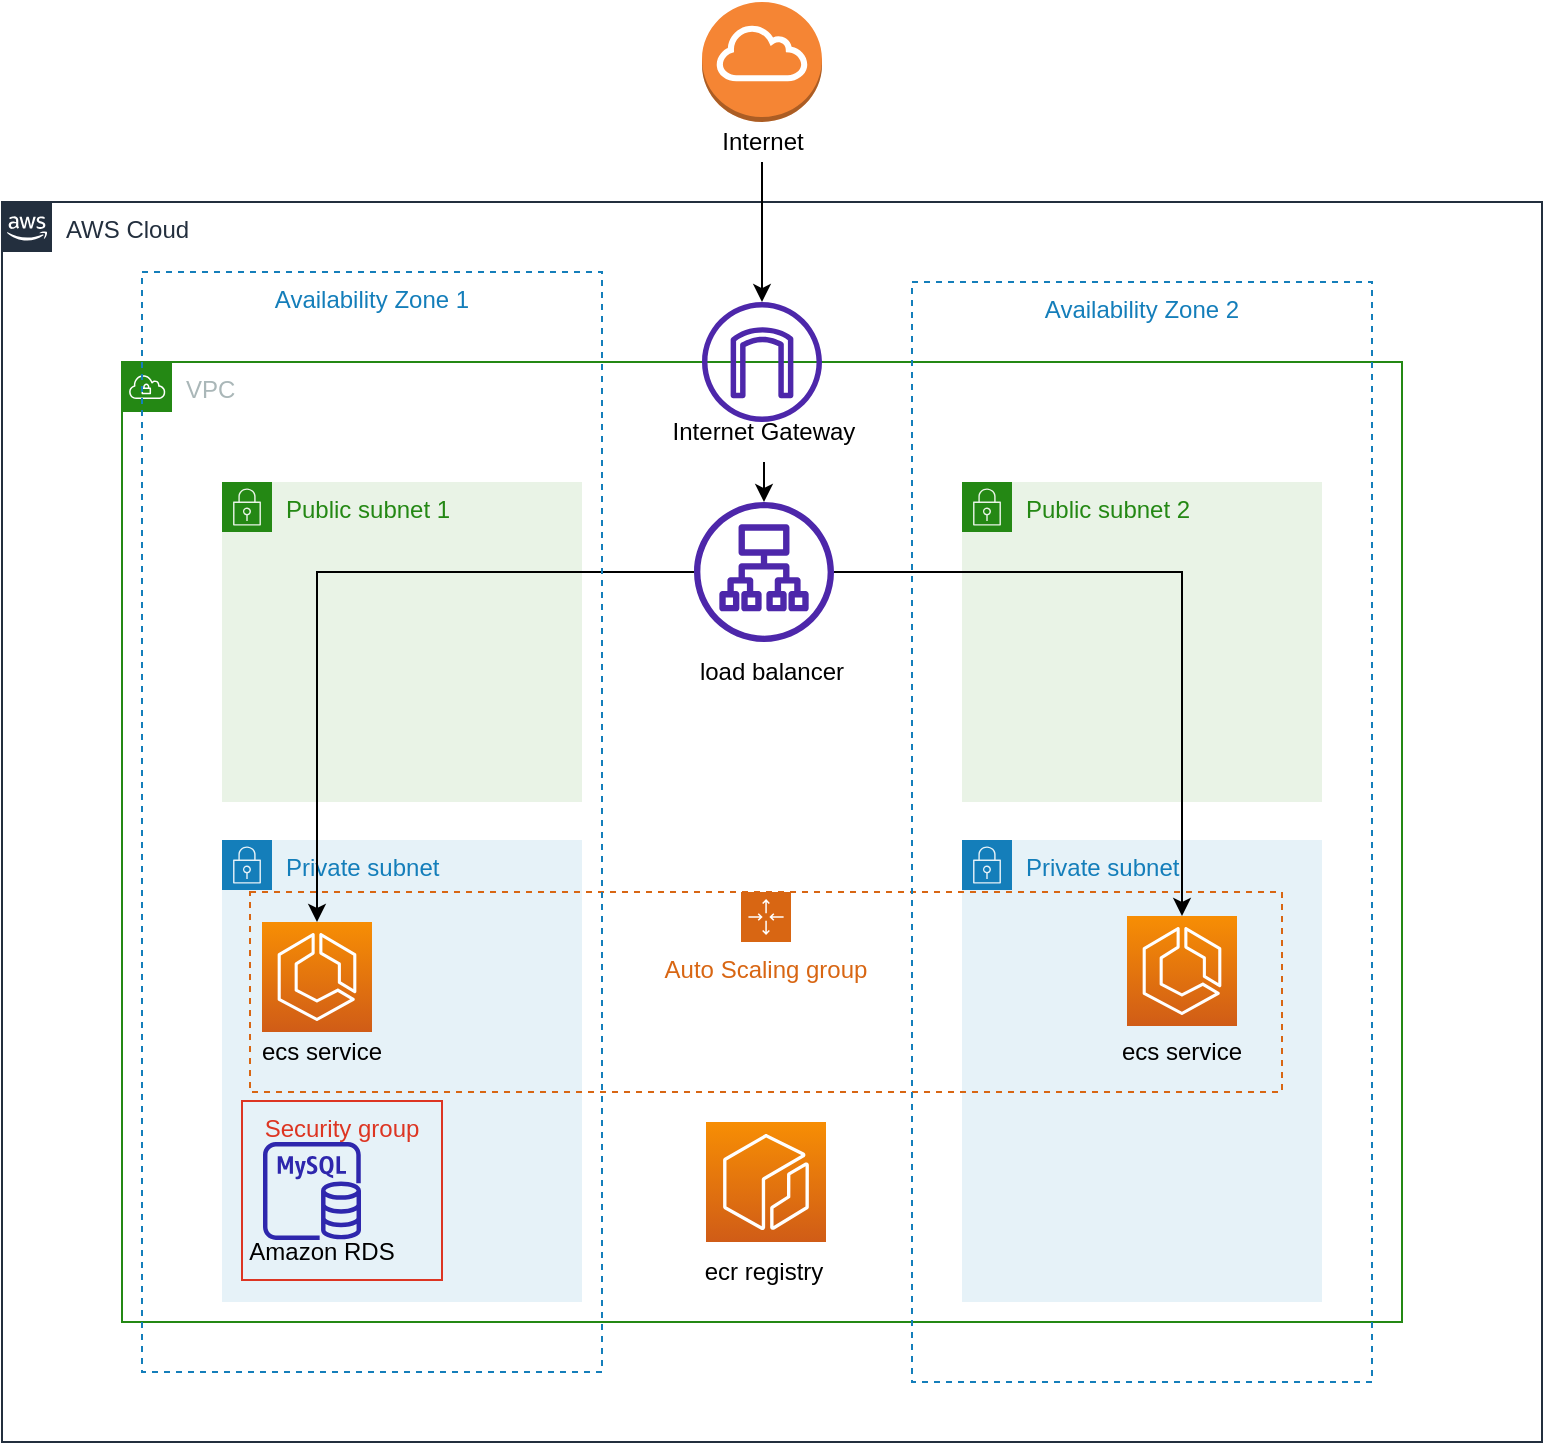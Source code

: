 <mxfile version="16.2.1" type="device"><diagram id="CZTPQxW8pTOCNQCQvpLy" name="Page-1"><mxGraphModel dx="1425" dy="742" grid="1" gridSize="10" guides="1" tooltips="1" connect="1" arrows="1" fold="1" page="1" pageScale="1" pageWidth="827" pageHeight="1169" math="0" shadow="0"><root><mxCell id="0"/><mxCell id="1" parent="0"/><mxCell id="jAD9wG4bTc01tHP25QP0-1" value="VPC" style="points=[[0,0],[0.25,0],[0.5,0],[0.75,0],[1,0],[1,0.25],[1,0.5],[1,0.75],[1,1],[0.75,1],[0.5,1],[0.25,1],[0,1],[0,0.75],[0,0.5],[0,0.25]];outlineConnect=0;gradientColor=none;html=1;whiteSpace=wrap;fontSize=12;fontStyle=0;container=1;pointerEvents=0;collapsible=0;recursiveResize=0;shape=mxgraph.aws4.group;grIcon=mxgraph.aws4.group_vpc;strokeColor=#248814;fillColor=none;verticalAlign=top;align=left;spacingLeft=30;fontColor=#AAB7B8;dashed=0;" vertex="1" parent="1"><mxGeometry x="120" y="280" width="640" height="480" as="geometry"/></mxCell><mxCell id="jAD9wG4bTc01tHP25QP0-2" value="" style="sketch=0;outlineConnect=0;fontColor=#232F3E;gradientColor=none;fillColor=#4D27AA;strokeColor=none;dashed=0;verticalLabelPosition=bottom;verticalAlign=top;align=center;html=1;fontSize=12;fontStyle=0;aspect=fixed;pointerEvents=1;shape=mxgraph.aws4.internet_gateway;" vertex="1" parent="jAD9wG4bTc01tHP25QP0-1"><mxGeometry x="290" y="-30" width="60" height="60" as="geometry"/></mxCell><mxCell id="jAD9wG4bTc01tHP25QP0-5" value="AWS Cloud" style="points=[[0,0],[0.25,0],[0.5,0],[0.75,0],[1,0],[1,0.25],[1,0.5],[1,0.75],[1,1],[0.75,1],[0.5,1],[0.25,1],[0,1],[0,0.75],[0,0.5],[0,0.25]];outlineConnect=0;gradientColor=none;html=1;whiteSpace=wrap;fontSize=12;fontStyle=0;container=1;pointerEvents=0;collapsible=0;recursiveResize=0;shape=mxgraph.aws4.group;grIcon=mxgraph.aws4.group_aws_cloud_alt;strokeColor=#232F3E;fillColor=none;verticalAlign=top;align=left;spacingLeft=30;fontColor=#232F3E;dashed=0;" vertex="1" parent="1"><mxGeometry x="60" y="200" width="770" height="620" as="geometry"/></mxCell><mxCell id="jAD9wG4bTc01tHP25QP0-7" value="" style="sketch=0;outlineConnect=0;fontColor=#232F3E;gradientColor=none;fillColor=#4D27AA;strokeColor=none;dashed=0;verticalLabelPosition=bottom;verticalAlign=top;align=center;html=1;fontSize=12;fontStyle=0;aspect=fixed;pointerEvents=1;shape=mxgraph.aws4.application_load_balancer;" vertex="1" parent="jAD9wG4bTc01tHP25QP0-5"><mxGeometry x="346" y="150" width="70" height="70" as="geometry"/></mxCell><mxCell id="jAD9wG4bTc01tHP25QP0-13" value="Public subnet 1" style="points=[[0,0],[0.25,0],[0.5,0],[0.75,0],[1,0],[1,0.25],[1,0.5],[1,0.75],[1,1],[0.75,1],[0.5,1],[0.25,1],[0,1],[0,0.75],[0,0.5],[0,0.25]];outlineConnect=0;gradientColor=none;html=1;whiteSpace=wrap;fontSize=12;fontStyle=0;container=1;pointerEvents=0;collapsible=0;recursiveResize=0;shape=mxgraph.aws4.group;grIcon=mxgraph.aws4.group_security_group;grStroke=0;strokeColor=#248814;fillColor=#E9F3E6;verticalAlign=top;align=left;spacingLeft=30;fontColor=#248814;dashed=0;" vertex="1" parent="jAD9wG4bTc01tHP25QP0-5"><mxGeometry x="110" y="140" width="180" height="160" as="geometry"/></mxCell><mxCell id="jAD9wG4bTc01tHP25QP0-17" value="Public subnet 2" style="points=[[0,0],[0.25,0],[0.5,0],[0.75,0],[1,0],[1,0.25],[1,0.5],[1,0.75],[1,1],[0.75,1],[0.5,1],[0.25,1],[0,1],[0,0.75],[0,0.5],[0,0.25]];outlineConnect=0;gradientColor=none;html=1;whiteSpace=wrap;fontSize=12;fontStyle=0;container=1;pointerEvents=0;collapsible=0;recursiveResize=0;shape=mxgraph.aws4.group;grIcon=mxgraph.aws4.group_security_group;grStroke=0;strokeColor=#248814;fillColor=#E9F3E6;verticalAlign=top;align=left;spacingLeft=30;fontColor=#248814;dashed=0;" vertex="1" parent="jAD9wG4bTc01tHP25QP0-5"><mxGeometry x="480" y="140" width="180" height="160" as="geometry"/></mxCell><mxCell id="jAD9wG4bTc01tHP25QP0-18" value="load balancer" style="text;html=1;strokeColor=none;fillColor=none;align=center;verticalAlign=middle;whiteSpace=wrap;rounded=0;" vertex="1" parent="jAD9wG4bTc01tHP25QP0-5"><mxGeometry x="325" y="220" width="120" height="30" as="geometry"/></mxCell><mxCell id="jAD9wG4bTc01tHP25QP0-19" value="Private subnet" style="points=[[0,0],[0.25,0],[0.5,0],[0.75,0],[1,0],[1,0.25],[1,0.5],[1,0.75],[1,1],[0.75,1],[0.5,1],[0.25,1],[0,1],[0,0.75],[0,0.5],[0,0.25]];outlineConnect=0;gradientColor=none;html=1;whiteSpace=wrap;fontSize=12;fontStyle=0;container=1;pointerEvents=0;collapsible=0;recursiveResize=0;shape=mxgraph.aws4.group;grIcon=mxgraph.aws4.group_security_group;grStroke=0;strokeColor=#147EBA;fillColor=#E6F2F8;verticalAlign=top;align=left;spacingLeft=30;fontColor=#147EBA;dashed=0;" vertex="1" parent="jAD9wG4bTc01tHP25QP0-5"><mxGeometry x="110" y="319" width="180" height="231" as="geometry"/></mxCell><mxCell id="jAD9wG4bTc01tHP25QP0-22" value="" style="sketch=0;points=[[0,0,0],[0.25,0,0],[0.5,0,0],[0.75,0,0],[1,0,0],[0,1,0],[0.25,1,0],[0.5,1,0],[0.75,1,0],[1,1,0],[0,0.25,0],[0,0.5,0],[0,0.75,0],[1,0.25,0],[1,0.5,0],[1,0.75,0]];outlineConnect=0;fontColor=#232F3E;gradientColor=#F78E04;gradientDirection=north;fillColor=#D05C17;strokeColor=#ffffff;dashed=0;verticalLabelPosition=bottom;verticalAlign=top;align=center;html=1;fontSize=12;fontStyle=0;aspect=fixed;shape=mxgraph.aws4.resourceIcon;resIcon=mxgraph.aws4.ecs;" vertex="1" parent="jAD9wG4bTc01tHP25QP0-19"><mxGeometry x="20" y="41" width="55" height="55" as="geometry"/></mxCell><mxCell id="jAD9wG4bTc01tHP25QP0-24" value="ecs service" style="text;html=1;strokeColor=none;fillColor=none;align=center;verticalAlign=middle;whiteSpace=wrap;rounded=0;" vertex="1" parent="jAD9wG4bTc01tHP25QP0-19"><mxGeometry x="-10" y="91" width="120" height="30" as="geometry"/></mxCell><mxCell id="jAD9wG4bTc01tHP25QP0-31" value="" style="sketch=0;outlineConnect=0;fontColor=#232F3E;gradientColor=none;fillColor=#2E27AD;strokeColor=none;dashed=0;verticalLabelPosition=bottom;verticalAlign=top;align=center;html=1;fontSize=12;fontStyle=0;aspect=fixed;pointerEvents=1;shape=mxgraph.aws4.rds_mysql_instance;" vertex="1" parent="jAD9wG4bTc01tHP25QP0-19"><mxGeometry x="20.5" y="151" width="49" height="49" as="geometry"/></mxCell><mxCell id="jAD9wG4bTc01tHP25QP0-32" value="Amazon RDS" style="text;html=1;strokeColor=none;fillColor=none;align=center;verticalAlign=middle;whiteSpace=wrap;rounded=0;" vertex="1" parent="jAD9wG4bTc01tHP25QP0-19"><mxGeometry x="-10" y="191" width="120" height="30" as="geometry"/></mxCell><mxCell id="jAD9wG4bTc01tHP25QP0-49" value="Security group" style="fillColor=none;strokeColor=#DD3522;verticalAlign=top;fontStyle=0;fontColor=#DD3522;" vertex="1" parent="jAD9wG4bTc01tHP25QP0-19"><mxGeometry x="10" y="130.5" width="100" height="89.5" as="geometry"/></mxCell><mxCell id="jAD9wG4bTc01tHP25QP0-21" value="Private subnet" style="points=[[0,0],[0.25,0],[0.5,0],[0.75,0],[1,0],[1,0.25],[1,0.5],[1,0.75],[1,1],[0.75,1],[0.5,1],[0.25,1],[0,1],[0,0.75],[0,0.5],[0,0.25]];outlineConnect=0;gradientColor=none;html=1;whiteSpace=wrap;fontSize=12;fontStyle=0;container=1;pointerEvents=0;collapsible=0;recursiveResize=0;shape=mxgraph.aws4.group;grIcon=mxgraph.aws4.group_security_group;grStroke=0;strokeColor=#147EBA;fillColor=#E6F2F8;verticalAlign=top;align=left;spacingLeft=30;fontColor=#147EBA;dashed=0;" vertex="1" parent="jAD9wG4bTc01tHP25QP0-5"><mxGeometry x="480" y="319" width="180" height="231" as="geometry"/></mxCell><mxCell id="jAD9wG4bTc01tHP25QP0-26" value="" style="sketch=0;points=[[0,0,0],[0.25,0,0],[0.5,0,0],[0.75,0,0],[1,0,0],[0,1,0],[0.25,1,0],[0.5,1,0],[0.75,1,0],[1,1,0],[0,0.25,0],[0,0.5,0],[0,0.75,0],[1,0.25,0],[1,0.5,0],[1,0.75,0]];outlineConnect=0;fontColor=#232F3E;gradientColor=#F78E04;gradientDirection=north;fillColor=#D05C17;strokeColor=#ffffff;dashed=0;verticalLabelPosition=bottom;verticalAlign=top;align=center;html=1;fontSize=12;fontStyle=0;aspect=fixed;shape=mxgraph.aws4.resourceIcon;resIcon=mxgraph.aws4.ecr;" vertex="1" parent="jAD9wG4bTc01tHP25QP0-5"><mxGeometry x="352" y="460" width="60" height="60" as="geometry"/></mxCell><mxCell id="jAD9wG4bTc01tHP25QP0-27" value="ecr registry" style="text;html=1;strokeColor=none;fillColor=none;align=center;verticalAlign=middle;whiteSpace=wrap;rounded=0;" vertex="1" parent="jAD9wG4bTc01tHP25QP0-5"><mxGeometry x="321" y="520" width="120" height="30" as="geometry"/></mxCell><mxCell id="jAD9wG4bTc01tHP25QP0-34" value="" style="edgeStyle=orthogonalEdgeStyle;rounded=0;orthogonalLoop=1;jettySize=auto;html=1;" edge="1" parent="jAD9wG4bTc01tHP25QP0-5" source="jAD9wG4bTc01tHP25QP0-4"><mxGeometry relative="1" as="geometry"><mxPoint x="381" y="150" as="targetPoint"/></mxGeometry></mxCell><mxCell id="jAD9wG4bTc01tHP25QP0-4" value="Internet Gateway" style="text;html=1;strokeColor=none;fillColor=none;align=center;verticalAlign=middle;whiteSpace=wrap;rounded=0;" vertex="1" parent="jAD9wG4bTc01tHP25QP0-5"><mxGeometry x="321" y="100" width="120" height="30" as="geometry"/></mxCell><mxCell id="jAD9wG4bTc01tHP25QP0-28" value="Auto Scaling group" style="points=[[0,0],[0.25,0],[0.5,0],[0.75,0],[1,0],[1,0.25],[1,0.5],[1,0.75],[1,1],[0.75,1],[0.5,1],[0.25,1],[0,1],[0,0.75],[0,0.5],[0,0.25]];outlineConnect=0;gradientColor=none;html=1;whiteSpace=wrap;fontSize=12;fontStyle=0;container=1;pointerEvents=0;collapsible=0;recursiveResize=0;shape=mxgraph.aws4.groupCenter;grIcon=mxgraph.aws4.group_auto_scaling_group;grStroke=1;strokeColor=#D86613;fillColor=none;verticalAlign=top;align=center;fontColor=#D86613;dashed=1;spacingTop=25;" vertex="1" parent="jAD9wG4bTc01tHP25QP0-5"><mxGeometry x="124" y="345" width="516" height="100" as="geometry"/></mxCell><mxCell id="jAD9wG4bTc01tHP25QP0-23" value="" style="sketch=0;points=[[0,0,0],[0.25,0,0],[0.5,0,0],[0.75,0,0],[1,0,0],[0,1,0],[0.25,1,0],[0.5,1,0],[0.75,1,0],[1,1,0],[0,0.25,0],[0,0.5,0],[0,0.75,0],[1,0.25,0],[1,0.5,0],[1,0.75,0]];outlineConnect=0;fontColor=#232F3E;gradientColor=#F78E04;gradientDirection=north;fillColor=#D05C17;strokeColor=#ffffff;dashed=0;verticalLabelPosition=bottom;verticalAlign=top;align=center;html=1;fontSize=12;fontStyle=0;aspect=fixed;shape=mxgraph.aws4.resourceIcon;resIcon=mxgraph.aws4.ecs;" vertex="1" parent="jAD9wG4bTc01tHP25QP0-28"><mxGeometry x="438.5" y="12" width="55" height="55" as="geometry"/></mxCell><mxCell id="jAD9wG4bTc01tHP25QP0-25" value="ecs service" style="text;html=1;strokeColor=none;fillColor=none;align=center;verticalAlign=middle;whiteSpace=wrap;rounded=0;" vertex="1" parent="jAD9wG4bTc01tHP25QP0-28"><mxGeometry x="406" y="65" width="120" height="30" as="geometry"/></mxCell><mxCell id="jAD9wG4bTc01tHP25QP0-45" style="edgeStyle=orthogonalEdgeStyle;rounded=0;orthogonalLoop=1;jettySize=auto;html=1;" edge="1" parent="jAD9wG4bTc01tHP25QP0-5" source="jAD9wG4bTc01tHP25QP0-7" target="jAD9wG4bTc01tHP25QP0-22"><mxGeometry relative="1" as="geometry"/></mxCell><mxCell id="jAD9wG4bTc01tHP25QP0-48" style="edgeStyle=orthogonalEdgeStyle;rounded=0;orthogonalLoop=1;jettySize=auto;html=1;" edge="1" parent="jAD9wG4bTc01tHP25QP0-5" source="jAD9wG4bTc01tHP25QP0-7" target="jAD9wG4bTc01tHP25QP0-23"><mxGeometry relative="1" as="geometry"/></mxCell><mxCell id="jAD9wG4bTc01tHP25QP0-9" value="Availability Zone 1" style="fillColor=none;strokeColor=#147EBA;dashed=1;verticalAlign=top;fontStyle=0;fontColor=#147EBA;" vertex="1" parent="jAD9wG4bTc01tHP25QP0-5"><mxGeometry x="70" y="35" width="230" height="550" as="geometry"/></mxCell><mxCell id="jAD9wG4bTc01tHP25QP0-14" value="Availability Zone 2&#10;" style="fillColor=none;strokeColor=#147EBA;dashed=1;verticalAlign=top;fontStyle=0;fontColor=#147EBA;" vertex="1" parent="jAD9wG4bTc01tHP25QP0-5"><mxGeometry x="455" y="40" width="230" height="550" as="geometry"/></mxCell><mxCell id="jAD9wG4bTc01tHP25QP0-50" value="" style="outlineConnect=0;dashed=0;verticalLabelPosition=bottom;verticalAlign=top;align=center;html=1;shape=mxgraph.aws3.internet_gateway;fillColor=#F58534;gradientColor=none;" vertex="1" parent="1"><mxGeometry x="410" y="100" width="60" height="60" as="geometry"/></mxCell><mxCell id="jAD9wG4bTc01tHP25QP0-52" style="edgeStyle=orthogonalEdgeStyle;rounded=0;orthogonalLoop=1;jettySize=auto;html=1;" edge="1" parent="1" source="jAD9wG4bTc01tHP25QP0-51" target="jAD9wG4bTc01tHP25QP0-2"><mxGeometry relative="1" as="geometry"/></mxCell><mxCell id="jAD9wG4bTc01tHP25QP0-51" value="Internet" style="text;html=1;align=center;verticalAlign=middle;resizable=0;points=[];autosize=1;strokeColor=none;fillColor=none;" vertex="1" parent="1"><mxGeometry x="410" y="160" width="60" height="20" as="geometry"/></mxCell></root></mxGraphModel></diagram></mxfile>